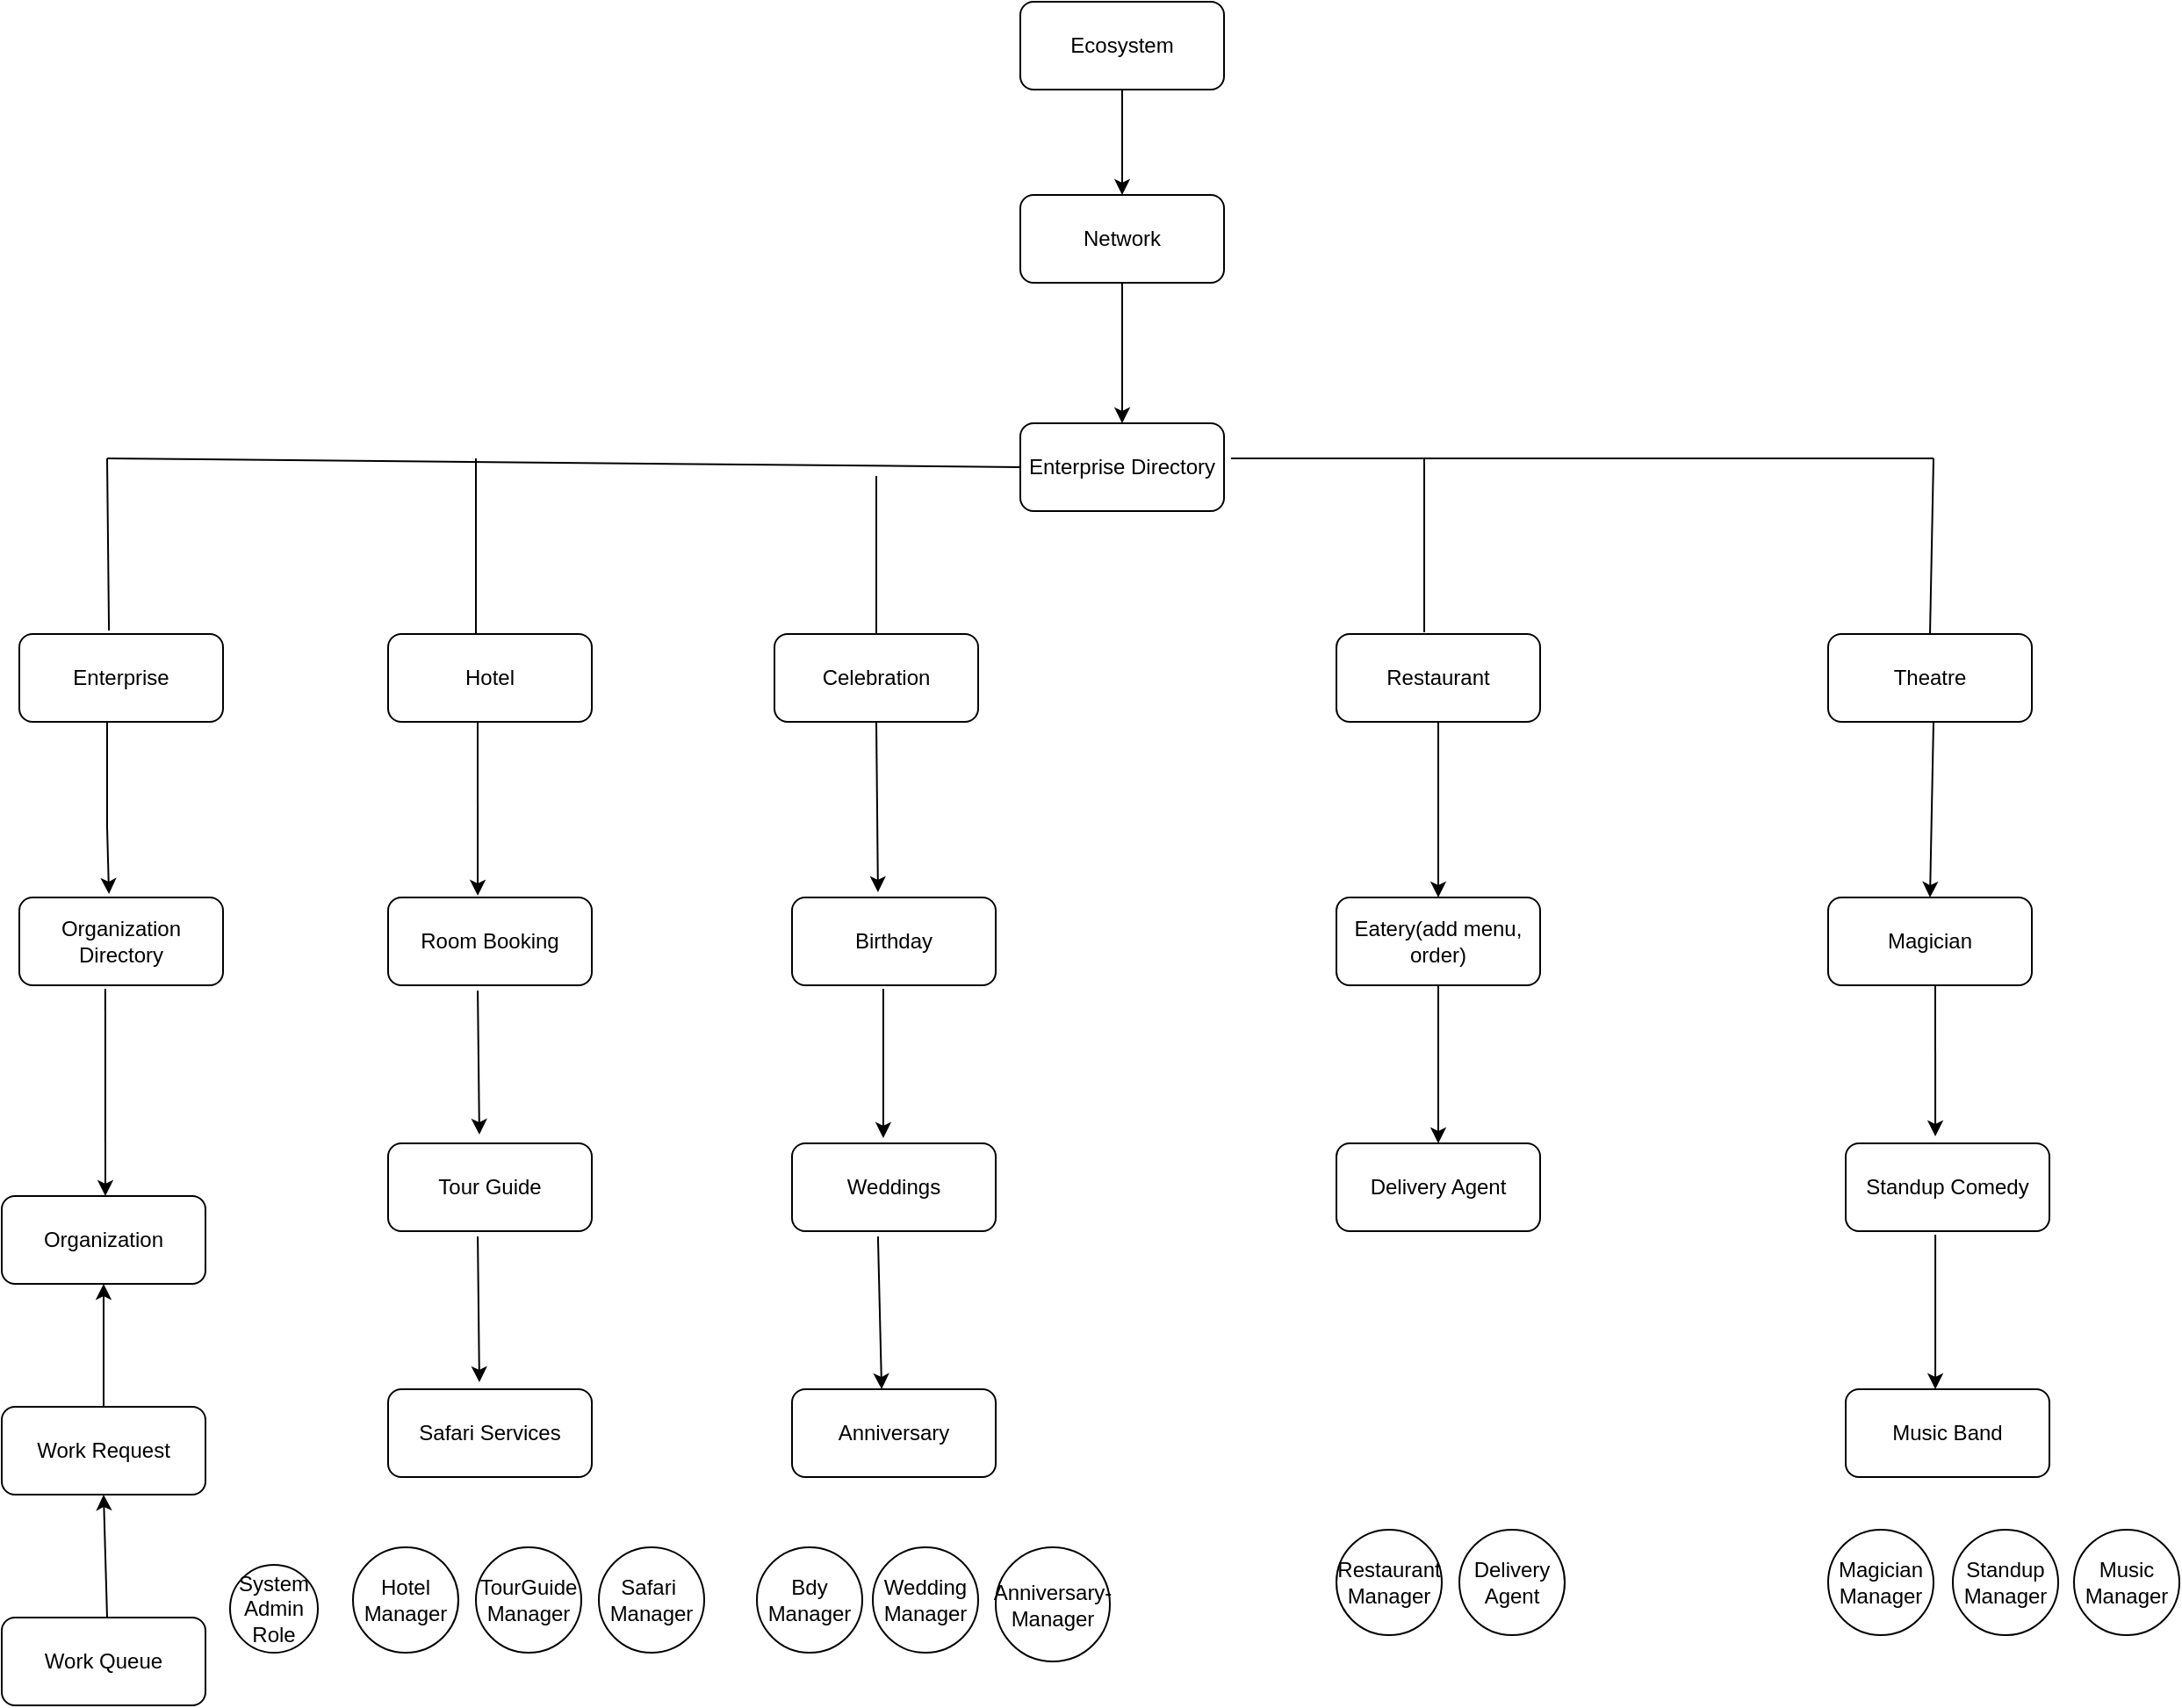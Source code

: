 <mxfile version="21.2.1" type="device">
  <diagram id="C5RBs43oDa-KdzZeNtuy" name="Page-1">
    <mxGraphModel dx="2385" dy="1540" grid="1" gridSize="10" guides="1" tooltips="1" connect="1" arrows="1" fold="1" page="1" pageScale="1" pageWidth="827" pageHeight="1169" math="0" shadow="0">
      <root>
        <mxCell id="WIyWlLk6GJQsqaUBKTNV-0" />
        <mxCell id="WIyWlLk6GJQsqaUBKTNV-1" parent="WIyWlLk6GJQsqaUBKTNV-0" />
        <mxCell id="o7xSzlbLKzh0_WVgbUHE-0" value="Ecosystem" style="rounded=1;whiteSpace=wrap;html=1;" vertex="1" parent="WIyWlLk6GJQsqaUBKTNV-1">
          <mxGeometry x="680" y="40" width="116" height="50" as="geometry" />
        </mxCell>
        <mxCell id="o7xSzlbLKzh0_WVgbUHE-1" value="Network" style="rounded=1;whiteSpace=wrap;html=1;" vertex="1" parent="WIyWlLk6GJQsqaUBKTNV-1">
          <mxGeometry x="680" y="150" width="116" height="50" as="geometry" />
        </mxCell>
        <mxCell id="o7xSzlbLKzh0_WVgbUHE-2" value="Organization&lt;br&gt;Directory" style="rounded=1;whiteSpace=wrap;html=1;" vertex="1" parent="WIyWlLk6GJQsqaUBKTNV-1">
          <mxGeometry x="110" y="550" width="116" height="50" as="geometry" />
        </mxCell>
        <mxCell id="o7xSzlbLKzh0_WVgbUHE-3" value="Organization" style="rounded=1;whiteSpace=wrap;html=1;" vertex="1" parent="WIyWlLk6GJQsqaUBKTNV-1">
          <mxGeometry x="100" y="720" width="116" height="50" as="geometry" />
        </mxCell>
        <mxCell id="o7xSzlbLKzh0_WVgbUHE-4" value="Enterprise Directory" style="rounded=1;whiteSpace=wrap;html=1;" vertex="1" parent="WIyWlLk6GJQsqaUBKTNV-1">
          <mxGeometry x="680" y="280" width="116" height="50" as="geometry" />
        </mxCell>
        <mxCell id="o7xSzlbLKzh0_WVgbUHE-5" value="Enterprise" style="rounded=1;whiteSpace=wrap;html=1;" vertex="1" parent="WIyWlLk6GJQsqaUBKTNV-1">
          <mxGeometry x="110" y="400" width="116" height="50" as="geometry" />
        </mxCell>
        <mxCell id="o7xSzlbLKzh0_WVgbUHE-6" value="" style="endArrow=classic;html=1;rounded=0;exitX=0.5;exitY=1;exitDx=0;exitDy=0;entryX=0.5;entryY=0;entryDx=0;entryDy=0;" edge="1" parent="WIyWlLk6GJQsqaUBKTNV-1" source="o7xSzlbLKzh0_WVgbUHE-0" target="o7xSzlbLKzh0_WVgbUHE-1">
          <mxGeometry width="50" height="50" relative="1" as="geometry">
            <mxPoint x="340" y="250" as="sourcePoint" />
            <mxPoint x="412" y="150" as="targetPoint" />
          </mxGeometry>
        </mxCell>
        <mxCell id="o7xSzlbLKzh0_WVgbUHE-7" value="" style="endArrow=classic;html=1;rounded=0;exitX=0.5;exitY=1;exitDx=0;exitDy=0;entryX=0.5;entryY=0;entryDx=0;entryDy=0;" edge="1" parent="WIyWlLk6GJQsqaUBKTNV-1" source="o7xSzlbLKzh0_WVgbUHE-1" target="o7xSzlbLKzh0_WVgbUHE-4">
          <mxGeometry width="50" height="50" relative="1" as="geometry">
            <mxPoint x="422" y="110" as="sourcePoint" />
            <mxPoint x="420" y="160" as="targetPoint" />
          </mxGeometry>
        </mxCell>
        <mxCell id="o7xSzlbLKzh0_WVgbUHE-8" value="Hotel" style="rounded=1;whiteSpace=wrap;html=1;" vertex="1" parent="WIyWlLk6GJQsqaUBKTNV-1">
          <mxGeometry x="320" y="400" width="116" height="50" as="geometry" />
        </mxCell>
        <mxCell id="o7xSzlbLKzh0_WVgbUHE-9" value="" style="endArrow=none;html=1;rounded=0;entryX=0;entryY=0.5;entryDx=0;entryDy=0;" edge="1" parent="WIyWlLk6GJQsqaUBKTNV-1" target="o7xSzlbLKzh0_WVgbUHE-4">
          <mxGeometry width="50" height="50" relative="1" as="geometry">
            <mxPoint x="160" y="300" as="sourcePoint" />
            <mxPoint x="540" y="410" as="targetPoint" />
          </mxGeometry>
        </mxCell>
        <mxCell id="o7xSzlbLKzh0_WVgbUHE-10" value="" style="endArrow=none;html=1;rounded=0;exitX=0.44;exitY=-0.04;exitDx=0;exitDy=0;exitPerimeter=0;" edge="1" parent="WIyWlLk6GJQsqaUBKTNV-1" source="o7xSzlbLKzh0_WVgbUHE-5">
          <mxGeometry width="50" height="50" relative="1" as="geometry">
            <mxPoint x="110" y="350" as="sourcePoint" />
            <mxPoint x="160" y="300" as="targetPoint" />
          </mxGeometry>
        </mxCell>
        <mxCell id="o7xSzlbLKzh0_WVgbUHE-11" value="" style="endArrow=classic;html=1;rounded=0;entryX=0.44;entryY=-0.04;entryDx=0;entryDy=0;entryPerimeter=0;" edge="1" parent="WIyWlLk6GJQsqaUBKTNV-1" target="o7xSzlbLKzh0_WVgbUHE-2">
          <mxGeometry width="50" height="50" relative="1" as="geometry">
            <mxPoint x="160" y="450" as="sourcePoint" />
            <mxPoint x="230" y="450" as="targetPoint" />
            <Array as="points">
              <mxPoint x="160" y="510" />
            </Array>
          </mxGeometry>
        </mxCell>
        <mxCell id="o7xSzlbLKzh0_WVgbUHE-12" value="" style="endArrow=classic;html=1;rounded=0;exitX=0.422;exitY=1.04;exitDx=0;exitDy=0;exitPerimeter=0;" edge="1" parent="WIyWlLk6GJQsqaUBKTNV-1" source="o7xSzlbLKzh0_WVgbUHE-2">
          <mxGeometry width="50" height="50" relative="1" as="geometry">
            <mxPoint x="250" y="680" as="sourcePoint" />
            <mxPoint x="159" y="720" as="targetPoint" />
          </mxGeometry>
        </mxCell>
        <mxCell id="o7xSzlbLKzh0_WVgbUHE-13" value="Celebration" style="rounded=1;whiteSpace=wrap;html=1;" vertex="1" parent="WIyWlLk6GJQsqaUBKTNV-1">
          <mxGeometry x="540" y="400" width="116" height="50" as="geometry" />
        </mxCell>
        <mxCell id="o7xSzlbLKzh0_WVgbUHE-15" value="Theatre" style="rounded=1;whiteSpace=wrap;html=1;" vertex="1" parent="WIyWlLk6GJQsqaUBKTNV-1">
          <mxGeometry x="1140" y="400" width="116" height="50" as="geometry" />
        </mxCell>
        <mxCell id="o7xSzlbLKzh0_WVgbUHE-16" value="Restaurant" style="rounded=1;whiteSpace=wrap;html=1;" vertex="1" parent="WIyWlLk6GJQsqaUBKTNV-1">
          <mxGeometry x="860" y="400" width="116" height="50" as="geometry" />
        </mxCell>
        <mxCell id="o7xSzlbLKzh0_WVgbUHE-17" value="Tour Guide" style="rounded=1;whiteSpace=wrap;html=1;" vertex="1" parent="WIyWlLk6GJQsqaUBKTNV-1">
          <mxGeometry x="320" y="690" width="116" height="50" as="geometry" />
        </mxCell>
        <mxCell id="o7xSzlbLKzh0_WVgbUHE-18" value="Room Booking" style="rounded=1;whiteSpace=wrap;html=1;" vertex="1" parent="WIyWlLk6GJQsqaUBKTNV-1">
          <mxGeometry x="320" y="550" width="116" height="50" as="geometry" />
        </mxCell>
        <mxCell id="o7xSzlbLKzh0_WVgbUHE-19" value="Safari Services" style="rounded=1;whiteSpace=wrap;html=1;" vertex="1" parent="WIyWlLk6GJQsqaUBKTNV-1">
          <mxGeometry x="320" y="830" width="116" height="50" as="geometry" />
        </mxCell>
        <mxCell id="o7xSzlbLKzh0_WVgbUHE-20" value="Anniversary" style="rounded=1;whiteSpace=wrap;html=1;" vertex="1" parent="WIyWlLk6GJQsqaUBKTNV-1">
          <mxGeometry x="550" y="830" width="116" height="50" as="geometry" />
        </mxCell>
        <mxCell id="o7xSzlbLKzh0_WVgbUHE-21" value="Weddings" style="rounded=1;whiteSpace=wrap;html=1;" vertex="1" parent="WIyWlLk6GJQsqaUBKTNV-1">
          <mxGeometry x="550" y="690" width="116" height="50" as="geometry" />
        </mxCell>
        <mxCell id="o7xSzlbLKzh0_WVgbUHE-22" value="Birthday" style="rounded=1;whiteSpace=wrap;html=1;" vertex="1" parent="WIyWlLk6GJQsqaUBKTNV-1">
          <mxGeometry x="550" y="550" width="116" height="50" as="geometry" />
        </mxCell>
        <mxCell id="o7xSzlbLKzh0_WVgbUHE-23" value="Magician" style="rounded=1;whiteSpace=wrap;html=1;" vertex="1" parent="WIyWlLk6GJQsqaUBKTNV-1">
          <mxGeometry x="1140" y="550" width="116" height="50" as="geometry" />
        </mxCell>
        <mxCell id="o7xSzlbLKzh0_WVgbUHE-24" value="Delivery Agent" style="rounded=1;whiteSpace=wrap;html=1;" vertex="1" parent="WIyWlLk6GJQsqaUBKTNV-1">
          <mxGeometry x="860" y="690" width="116" height="50" as="geometry" />
        </mxCell>
        <mxCell id="o7xSzlbLKzh0_WVgbUHE-25" value="Eatery(add menu, order)" style="rounded=1;whiteSpace=wrap;html=1;" vertex="1" parent="WIyWlLk6GJQsqaUBKTNV-1">
          <mxGeometry x="860" y="550" width="116" height="50" as="geometry" />
        </mxCell>
        <mxCell id="o7xSzlbLKzh0_WVgbUHE-26" value="Music Band" style="rounded=1;whiteSpace=wrap;html=1;" vertex="1" parent="WIyWlLk6GJQsqaUBKTNV-1">
          <mxGeometry x="1150" y="830" width="116" height="50" as="geometry" />
        </mxCell>
        <mxCell id="o7xSzlbLKzh0_WVgbUHE-27" value="Standup Comedy" style="rounded=1;whiteSpace=wrap;html=1;" vertex="1" parent="WIyWlLk6GJQsqaUBKTNV-1">
          <mxGeometry x="1150" y="690" width="116" height="50" as="geometry" />
        </mxCell>
        <mxCell id="o7xSzlbLKzh0_WVgbUHE-28" value="" style="endArrow=none;html=1;rounded=0;" edge="1" parent="WIyWlLk6GJQsqaUBKTNV-1">
          <mxGeometry width="50" height="50" relative="1" as="geometry">
            <mxPoint x="370" y="400" as="sourcePoint" />
            <mxPoint x="370" y="300" as="targetPoint" />
          </mxGeometry>
        </mxCell>
        <mxCell id="o7xSzlbLKzh0_WVgbUHE-29" value="" style="endArrow=classic;html=1;rounded=0;entryX=0.44;entryY=-0.02;entryDx=0;entryDy=0;entryPerimeter=0;" edge="1" parent="WIyWlLk6GJQsqaUBKTNV-1" target="o7xSzlbLKzh0_WVgbUHE-18">
          <mxGeometry width="50" height="50" relative="1" as="geometry">
            <mxPoint x="371" y="450" as="sourcePoint" />
            <mxPoint x="420" y="450" as="targetPoint" />
          </mxGeometry>
        </mxCell>
        <mxCell id="o7xSzlbLKzh0_WVgbUHE-30" value="" style="endArrow=classic;html=1;rounded=0;exitX=0.44;exitY=1.06;exitDx=0;exitDy=0;exitPerimeter=0;entryX=0.448;entryY=-0.1;entryDx=0;entryDy=0;entryPerimeter=0;" edge="1" parent="WIyWlLk6GJQsqaUBKTNV-1" source="o7xSzlbLKzh0_WVgbUHE-18" target="o7xSzlbLKzh0_WVgbUHE-17">
          <mxGeometry width="50" height="50" relative="1" as="geometry">
            <mxPoint x="380" y="670" as="sourcePoint" />
            <mxPoint x="371" y="680" as="targetPoint" />
          </mxGeometry>
        </mxCell>
        <mxCell id="o7xSzlbLKzh0_WVgbUHE-31" value="" style="endArrow=classic;html=1;rounded=0;exitX=0.44;exitY=1.06;exitDx=0;exitDy=0;exitPerimeter=0;entryX=0.448;entryY=-0.08;entryDx=0;entryDy=0;entryPerimeter=0;" edge="1" parent="WIyWlLk6GJQsqaUBKTNV-1" source="o7xSzlbLKzh0_WVgbUHE-17" target="o7xSzlbLKzh0_WVgbUHE-19">
          <mxGeometry width="50" height="50" relative="1" as="geometry">
            <mxPoint x="370" y="810" as="sourcePoint" />
            <mxPoint x="420" y="760" as="targetPoint" />
          </mxGeometry>
        </mxCell>
        <mxCell id="o7xSzlbLKzh0_WVgbUHE-32" value="" style="endArrow=none;html=1;rounded=0;exitX=0.5;exitY=0;exitDx=0;exitDy=0;" edge="1" parent="WIyWlLk6GJQsqaUBKTNV-1" source="o7xSzlbLKzh0_WVgbUHE-13">
          <mxGeometry width="50" height="50" relative="1" as="geometry">
            <mxPoint x="550" y="350" as="sourcePoint" />
            <mxPoint x="598" y="310" as="targetPoint" />
          </mxGeometry>
        </mxCell>
        <mxCell id="o7xSzlbLKzh0_WVgbUHE-33" value="" style="endArrow=classic;html=1;rounded=0;exitX=0.5;exitY=1;exitDx=0;exitDy=0;entryX=0.422;entryY=-0.06;entryDx=0;entryDy=0;entryPerimeter=0;" edge="1" parent="WIyWlLk6GJQsqaUBKTNV-1" source="o7xSzlbLKzh0_WVgbUHE-13" target="o7xSzlbLKzh0_WVgbUHE-22">
          <mxGeometry width="50" height="50" relative="1" as="geometry">
            <mxPoint x="630" y="520" as="sourcePoint" />
            <mxPoint x="598" y="540" as="targetPoint" />
          </mxGeometry>
        </mxCell>
        <mxCell id="o7xSzlbLKzh0_WVgbUHE-34" value="" style="endArrow=classic;html=1;rounded=0;exitX=0.448;exitY=1.04;exitDx=0;exitDy=0;exitPerimeter=0;entryX=0.448;entryY=-0.06;entryDx=0;entryDy=0;entryPerimeter=0;" edge="1" parent="WIyWlLk6GJQsqaUBKTNV-1" source="o7xSzlbLKzh0_WVgbUHE-22" target="o7xSzlbLKzh0_WVgbUHE-21">
          <mxGeometry width="50" height="50" relative="1" as="geometry">
            <mxPoint x="660" y="670" as="sourcePoint" />
            <mxPoint x="710" y="620" as="targetPoint" />
          </mxGeometry>
        </mxCell>
        <mxCell id="o7xSzlbLKzh0_WVgbUHE-35" value="" style="endArrow=classic;html=1;rounded=0;exitX=0.422;exitY=1.06;exitDx=0;exitDy=0;exitPerimeter=0;entryX=0.44;entryY=0;entryDx=0;entryDy=0;entryPerimeter=0;" edge="1" parent="WIyWlLk6GJQsqaUBKTNV-1" source="o7xSzlbLKzh0_WVgbUHE-21" target="o7xSzlbLKzh0_WVgbUHE-20">
          <mxGeometry width="50" height="50" relative="1" as="geometry">
            <mxPoint x="600" y="750" as="sourcePoint" />
            <mxPoint x="670" y="760" as="targetPoint" />
          </mxGeometry>
        </mxCell>
        <mxCell id="o7xSzlbLKzh0_WVgbUHE-36" value="" style="endArrow=none;html=1;rounded=0;" edge="1" parent="WIyWlLk6GJQsqaUBKTNV-1">
          <mxGeometry width="50" height="50" relative="1" as="geometry">
            <mxPoint x="800" y="300" as="sourcePoint" />
            <mxPoint x="1200" y="300" as="targetPoint" />
          </mxGeometry>
        </mxCell>
        <mxCell id="o7xSzlbLKzh0_WVgbUHE-37" value="" style="endArrow=none;html=1;rounded=0;exitX=0.5;exitY=0;exitDx=0;exitDy=0;" edge="1" parent="WIyWlLk6GJQsqaUBKTNV-1" source="o7xSzlbLKzh0_WVgbUHE-15">
          <mxGeometry width="50" height="50" relative="1" as="geometry">
            <mxPoint x="1160" y="370" as="sourcePoint" />
            <mxPoint x="1200" y="300" as="targetPoint" />
          </mxGeometry>
        </mxCell>
        <mxCell id="o7xSzlbLKzh0_WVgbUHE-38" value="" style="endArrow=none;html=1;rounded=0;exitX=0.431;exitY=-0.02;exitDx=0;exitDy=0;exitPerimeter=0;" edge="1" parent="WIyWlLk6GJQsqaUBKTNV-1" source="o7xSzlbLKzh0_WVgbUHE-16">
          <mxGeometry width="50" height="50" relative="1" as="geometry">
            <mxPoint x="910" y="390" as="sourcePoint" />
            <mxPoint x="910" y="300" as="targetPoint" />
          </mxGeometry>
        </mxCell>
        <mxCell id="o7xSzlbLKzh0_WVgbUHE-39" value="" style="endArrow=classic;html=1;rounded=0;exitX=0.5;exitY=1;exitDx=0;exitDy=0;entryX=0.5;entryY=0;entryDx=0;entryDy=0;" edge="1" parent="WIyWlLk6GJQsqaUBKTNV-1" source="o7xSzlbLKzh0_WVgbUHE-16" target="o7xSzlbLKzh0_WVgbUHE-25">
          <mxGeometry width="50" height="50" relative="1" as="geometry">
            <mxPoint x="940" y="510" as="sourcePoint" />
            <mxPoint x="990" y="460" as="targetPoint" />
          </mxGeometry>
        </mxCell>
        <mxCell id="o7xSzlbLKzh0_WVgbUHE-40" value="" style="endArrow=classic;html=1;rounded=0;exitX=0.5;exitY=1;exitDx=0;exitDy=0;entryX=0.5;entryY=0;entryDx=0;entryDy=0;" edge="1" parent="WIyWlLk6GJQsqaUBKTNV-1" source="o7xSzlbLKzh0_WVgbUHE-25" target="o7xSzlbLKzh0_WVgbUHE-24">
          <mxGeometry width="50" height="50" relative="1" as="geometry">
            <mxPoint x="970" y="670" as="sourcePoint" />
            <mxPoint x="1020" y="620" as="targetPoint" />
          </mxGeometry>
        </mxCell>
        <mxCell id="o7xSzlbLKzh0_WVgbUHE-41" value="" style="endArrow=classic;html=1;rounded=0;entryX=0.5;entryY=0;entryDx=0;entryDy=0;" edge="1" parent="WIyWlLk6GJQsqaUBKTNV-1" target="o7xSzlbLKzh0_WVgbUHE-23">
          <mxGeometry width="50" height="50" relative="1" as="geometry">
            <mxPoint x="1200" y="450" as="sourcePoint" />
            <mxPoint x="1250" y="400" as="targetPoint" />
          </mxGeometry>
        </mxCell>
        <mxCell id="o7xSzlbLKzh0_WVgbUHE-42" value="" style="endArrow=classic;html=1;rounded=0;entryX=0.44;entryY=-0.08;entryDx=0;entryDy=0;entryPerimeter=0;" edge="1" parent="WIyWlLk6GJQsqaUBKTNV-1" target="o7xSzlbLKzh0_WVgbUHE-27">
          <mxGeometry width="50" height="50" relative="1" as="geometry">
            <mxPoint x="1201" y="600" as="sourcePoint" />
            <mxPoint x="1280" y="600" as="targetPoint" />
          </mxGeometry>
        </mxCell>
        <mxCell id="o7xSzlbLKzh0_WVgbUHE-43" value="" style="endArrow=classic;html=1;rounded=0;exitX=0.44;exitY=1.04;exitDx=0;exitDy=0;exitPerimeter=0;entryX=0.44;entryY=0;entryDx=0;entryDy=0;entryPerimeter=0;" edge="1" parent="WIyWlLk6GJQsqaUBKTNV-1" source="o7xSzlbLKzh0_WVgbUHE-27" target="o7xSzlbLKzh0_WVgbUHE-26">
          <mxGeometry width="50" height="50" relative="1" as="geometry">
            <mxPoint x="1250" y="810" as="sourcePoint" />
            <mxPoint x="1300" y="760" as="targetPoint" />
          </mxGeometry>
        </mxCell>
        <mxCell id="o7xSzlbLKzh0_WVgbUHE-44" value="Work Queue" style="rounded=1;whiteSpace=wrap;html=1;" vertex="1" parent="WIyWlLk6GJQsqaUBKTNV-1">
          <mxGeometry x="100" y="960" width="116" height="50" as="geometry" />
        </mxCell>
        <mxCell id="o7xSzlbLKzh0_WVgbUHE-45" value="Work Request" style="rounded=1;whiteSpace=wrap;html=1;" vertex="1" parent="WIyWlLk6GJQsqaUBKTNV-1">
          <mxGeometry x="100" y="840" width="116" height="50" as="geometry" />
        </mxCell>
        <mxCell id="o7xSzlbLKzh0_WVgbUHE-46" value="" style="endArrow=classic;html=1;rounded=0;entryX=0.5;entryY=1;entryDx=0;entryDy=0;" edge="1" parent="WIyWlLk6GJQsqaUBKTNV-1" target="o7xSzlbLKzh0_WVgbUHE-45">
          <mxGeometry width="50" height="50" relative="1" as="geometry">
            <mxPoint x="160" y="960" as="sourcePoint" />
            <mxPoint x="210" y="910" as="targetPoint" />
          </mxGeometry>
        </mxCell>
        <mxCell id="o7xSzlbLKzh0_WVgbUHE-47" value="" style="endArrow=classic;html=1;rounded=0;exitX=0.5;exitY=0;exitDx=0;exitDy=0;entryX=0.5;entryY=1;entryDx=0;entryDy=0;" edge="1" parent="WIyWlLk6GJQsqaUBKTNV-1" source="o7xSzlbLKzh0_WVgbUHE-45" target="o7xSzlbLKzh0_WVgbUHE-3">
          <mxGeometry width="50" height="50" relative="1" as="geometry">
            <mxPoint x="150" y="840" as="sourcePoint" />
            <mxPoint x="200" y="790" as="targetPoint" />
          </mxGeometry>
        </mxCell>
        <mxCell id="o7xSzlbLKzh0_WVgbUHE-48" value="System Admin Role" style="ellipse;whiteSpace=wrap;html=1;aspect=fixed;" vertex="1" parent="WIyWlLk6GJQsqaUBKTNV-1">
          <mxGeometry x="230" y="930" width="50" height="50" as="geometry" />
        </mxCell>
        <mxCell id="o7xSzlbLKzh0_WVgbUHE-49" value="Hotel&lt;br&gt;Manager" style="ellipse;whiteSpace=wrap;html=1;aspect=fixed;" vertex="1" parent="WIyWlLk6GJQsqaUBKTNV-1">
          <mxGeometry x="300" y="920" width="60" height="60" as="geometry" />
        </mxCell>
        <mxCell id="o7xSzlbLKzh0_WVgbUHE-50" value="TourGuide&lt;br&gt;Manager" style="ellipse;whiteSpace=wrap;html=1;aspect=fixed;" vertex="1" parent="WIyWlLk6GJQsqaUBKTNV-1">
          <mxGeometry x="370" y="920" width="60" height="60" as="geometry" />
        </mxCell>
        <mxCell id="o7xSzlbLKzh0_WVgbUHE-53" value="Safari&amp;nbsp;&lt;br&gt;Manager" style="ellipse;whiteSpace=wrap;html=1;aspect=fixed;" vertex="1" parent="WIyWlLk6GJQsqaUBKTNV-1">
          <mxGeometry x="440" y="920" width="60" height="60" as="geometry" />
        </mxCell>
        <mxCell id="o7xSzlbLKzh0_WVgbUHE-54" value="Anniversary-&lt;br&gt;Manager" style="ellipse;whiteSpace=wrap;html=1;aspect=fixed;" vertex="1" parent="WIyWlLk6GJQsqaUBKTNV-1">
          <mxGeometry x="666" y="920" width="65" height="65" as="geometry" />
        </mxCell>
        <mxCell id="o7xSzlbLKzh0_WVgbUHE-55" value="Wedding&lt;br&gt;Manager" style="ellipse;whiteSpace=wrap;html=1;aspect=fixed;" vertex="1" parent="WIyWlLk6GJQsqaUBKTNV-1">
          <mxGeometry x="596" y="920" width="60" height="60" as="geometry" />
        </mxCell>
        <mxCell id="o7xSzlbLKzh0_WVgbUHE-56" value="Bdy&lt;br&gt;Manager" style="ellipse;whiteSpace=wrap;html=1;aspect=fixed;" vertex="1" parent="WIyWlLk6GJQsqaUBKTNV-1">
          <mxGeometry x="530" y="920" width="60" height="60" as="geometry" />
        </mxCell>
        <mxCell id="o7xSzlbLKzh0_WVgbUHE-57" value="Restaurant&lt;br&gt;Manager" style="ellipse;whiteSpace=wrap;html=1;aspect=fixed;" vertex="1" parent="WIyWlLk6GJQsqaUBKTNV-1">
          <mxGeometry x="860" y="910" width="60" height="60" as="geometry" />
        </mxCell>
        <mxCell id="o7xSzlbLKzh0_WVgbUHE-58" value="Delivery&lt;br&gt;Agent" style="ellipse;whiteSpace=wrap;html=1;aspect=fixed;" vertex="1" parent="WIyWlLk6GJQsqaUBKTNV-1">
          <mxGeometry x="930" y="910" width="60" height="60" as="geometry" />
        </mxCell>
        <mxCell id="o7xSzlbLKzh0_WVgbUHE-59" value="Magician&lt;br&gt;Manager" style="ellipse;whiteSpace=wrap;html=1;aspect=fixed;" vertex="1" parent="WIyWlLk6GJQsqaUBKTNV-1">
          <mxGeometry x="1140" y="910" width="60" height="60" as="geometry" />
        </mxCell>
        <mxCell id="o7xSzlbLKzh0_WVgbUHE-60" value="Standup&lt;br&gt;Manager" style="ellipse;whiteSpace=wrap;html=1;aspect=fixed;" vertex="1" parent="WIyWlLk6GJQsqaUBKTNV-1">
          <mxGeometry x="1211" y="910" width="60" height="60" as="geometry" />
        </mxCell>
        <mxCell id="o7xSzlbLKzh0_WVgbUHE-61" value="Music&lt;br&gt;Manager" style="ellipse;whiteSpace=wrap;html=1;aspect=fixed;" vertex="1" parent="WIyWlLk6GJQsqaUBKTNV-1">
          <mxGeometry x="1280" y="910" width="60" height="60" as="geometry" />
        </mxCell>
      </root>
    </mxGraphModel>
  </diagram>
</mxfile>
